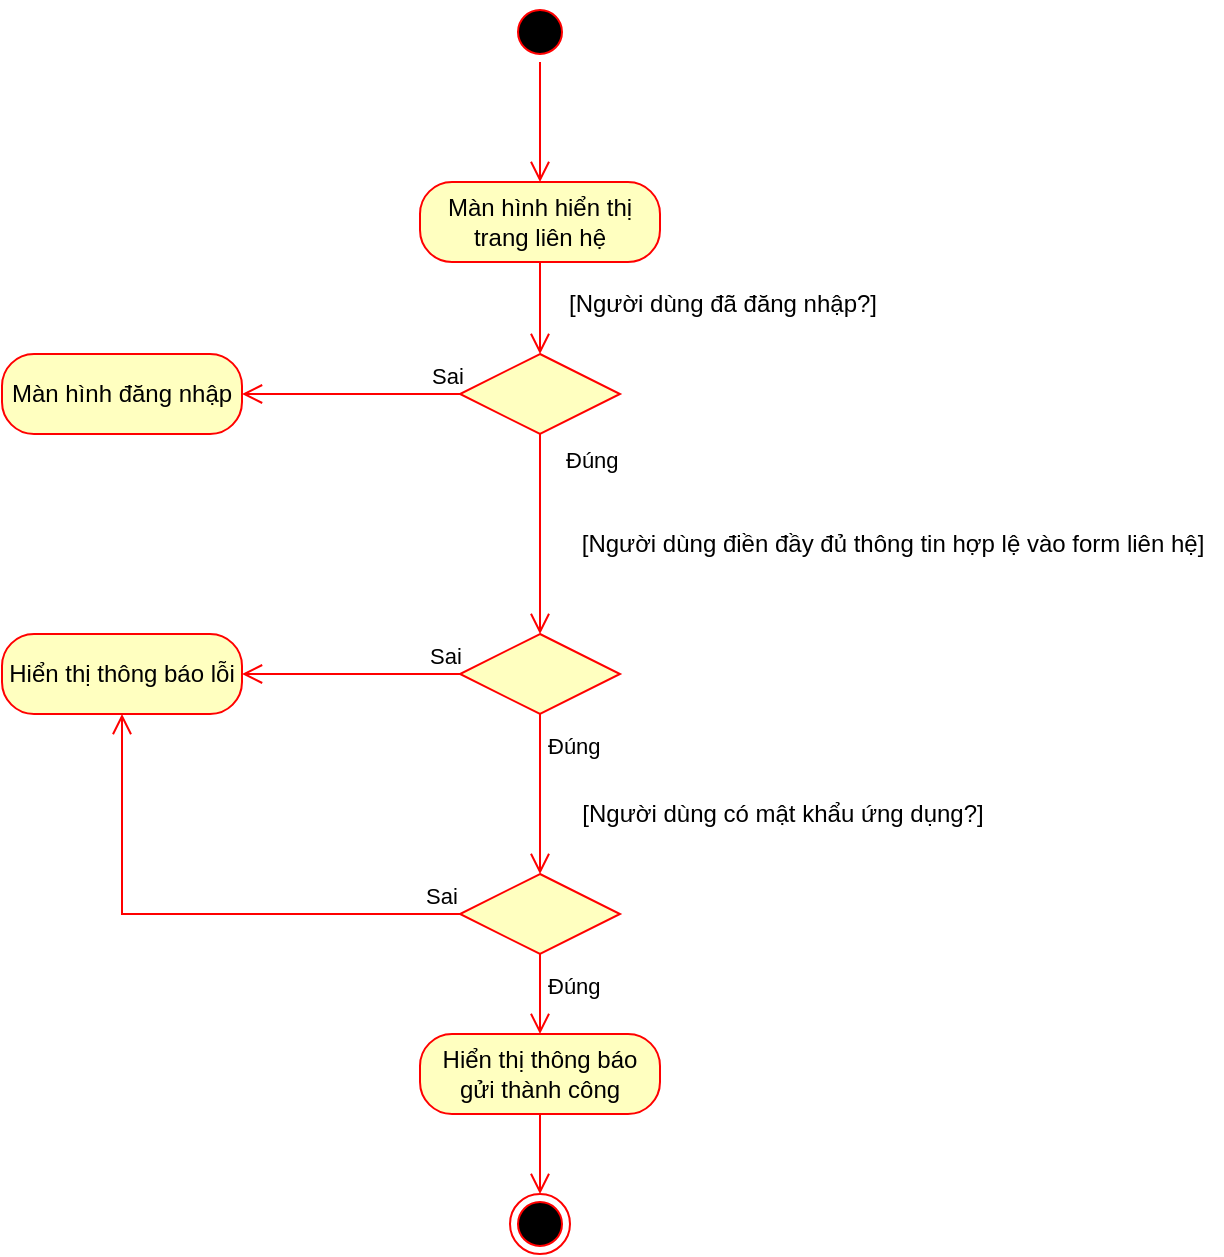 <mxfile version="22.1.2" type="device">
  <diagram name="Trang-1" id="_k-Chzy2qT7Ti57JTN79">
    <mxGraphModel dx="849" dy="995" grid="1" gridSize="10" guides="1" tooltips="1" connect="1" arrows="1" fold="1" page="1" pageScale="1" pageWidth="827" pageHeight="1169" math="0" shadow="0">
      <root>
        <mxCell id="0" />
        <mxCell id="1" parent="0" />
        <mxCell id="NBp4li4aagU_YhR3xmd5-1" value="" style="ellipse;html=1;shape=startState;fillColor=#000000;strokeColor=#ff0000;" parent="1" vertex="1">
          <mxGeometry x="363" y="271" width="30" height="30" as="geometry" />
        </mxCell>
        <mxCell id="NBp4li4aagU_YhR3xmd5-2" value="" style="edgeStyle=orthogonalEdgeStyle;html=1;verticalAlign=bottom;endArrow=open;endSize=8;strokeColor=#ff0000;rounded=0;entryX=0.5;entryY=0;entryDx=0;entryDy=0;" parent="1" source="NBp4li4aagU_YhR3xmd5-1" target="NBp4li4aagU_YhR3xmd5-7" edge="1">
          <mxGeometry relative="1" as="geometry">
            <mxPoint x="378" y="361" as="targetPoint" />
          </mxGeometry>
        </mxCell>
        <mxCell id="NBp4li4aagU_YhR3xmd5-7" value="Màn hình hiển thị trang liên hệ" style="rounded=1;whiteSpace=wrap;html=1;arcSize=40;fontColor=#000000;fillColor=#ffffc0;strokeColor=#ff0000;" parent="1" vertex="1">
          <mxGeometry x="318" y="361" width="120" height="40" as="geometry" />
        </mxCell>
        <mxCell id="NBp4li4aagU_YhR3xmd5-8" value="" style="edgeStyle=orthogonalEdgeStyle;html=1;verticalAlign=bottom;endArrow=open;endSize=8;strokeColor=#ff0000;rounded=0;entryX=0.5;entryY=0;entryDx=0;entryDy=0;" parent="1" source="NBp4li4aagU_YhR3xmd5-7" target="rPQ6iwXM4GGpc_3LtgXS-15" edge="1">
          <mxGeometry relative="1" as="geometry">
            <mxPoint x="378" y="467" as="targetPoint" />
          </mxGeometry>
        </mxCell>
        <mxCell id="LRtbAlsSm4fegoS5Vz1c-28" value="" style="ellipse;html=1;shape=endState;fillColor=#000000;strokeColor=#ff0000;" parent="1" vertex="1">
          <mxGeometry x="363" y="867" width="30" height="30" as="geometry" />
        </mxCell>
        <mxCell id="rPQ6iwXM4GGpc_3LtgXS-3" value="" style="rhombus;whiteSpace=wrap;html=1;fontColor=#000000;fillColor=#ffffc0;strokeColor=#ff0000;" vertex="1" parent="1">
          <mxGeometry x="338" y="587" width="80" height="40" as="geometry" />
        </mxCell>
        <mxCell id="rPQ6iwXM4GGpc_3LtgXS-4" value="Sai" style="edgeStyle=orthogonalEdgeStyle;html=1;align=left;verticalAlign=bottom;endArrow=open;endSize=8;strokeColor=#ff0000;rounded=0;entryX=1;entryY=0.5;entryDx=0;entryDy=0;" edge="1" source="rPQ6iwXM4GGpc_3LtgXS-3" parent="1" target="rPQ6iwXM4GGpc_3LtgXS-7">
          <mxGeometry x="-0.682" relative="1" as="geometry">
            <mxPoint x="219" y="607" as="targetPoint" />
            <mxPoint as="offset" />
          </mxGeometry>
        </mxCell>
        <mxCell id="rPQ6iwXM4GGpc_3LtgXS-5" value="Đúng" style="edgeStyle=orthogonalEdgeStyle;html=1;align=left;verticalAlign=top;endArrow=open;endSize=8;strokeColor=#ff0000;rounded=0;entryX=0.5;entryY=0;entryDx=0;entryDy=0;" edge="1" source="rPQ6iwXM4GGpc_3LtgXS-3" parent="1" target="rPQ6iwXM4GGpc_3LtgXS-23">
          <mxGeometry x="-0.925" y="2" relative="1" as="geometry">
            <mxPoint x="378" y="707" as="targetPoint" />
            <mxPoint as="offset" />
          </mxGeometry>
        </mxCell>
        <mxCell id="rPQ6iwXM4GGpc_3LtgXS-6" value="[Người dùng điền đầy đủ thông tin hợp lệ vào form liên hệ]" style="text;html=1;align=center;verticalAlign=middle;resizable=0;points=[];autosize=1;strokeColor=none;fillColor=none;" vertex="1" parent="1">
          <mxGeometry x="389" y="527" width="330" height="30" as="geometry" />
        </mxCell>
        <mxCell id="rPQ6iwXM4GGpc_3LtgXS-7" value="Hiển thị thông báo lỗi" style="rounded=1;whiteSpace=wrap;html=1;arcSize=40;fontColor=#000000;fillColor=#ffffc0;strokeColor=#ff0000;" vertex="1" parent="1">
          <mxGeometry x="109" y="587" width="120" height="40" as="geometry" />
        </mxCell>
        <mxCell id="rPQ6iwXM4GGpc_3LtgXS-15" value="" style="rhombus;whiteSpace=wrap;html=1;fontColor=#000000;fillColor=#ffffc0;strokeColor=#ff0000;" vertex="1" parent="1">
          <mxGeometry x="338" y="447" width="80" height="40" as="geometry" />
        </mxCell>
        <mxCell id="rPQ6iwXM4GGpc_3LtgXS-16" value="Sai" style="edgeStyle=orthogonalEdgeStyle;html=1;align=left;verticalAlign=bottom;endArrow=open;endSize=8;strokeColor=#ff0000;rounded=0;exitX=0;exitY=0.5;exitDx=0;exitDy=0;entryX=1;entryY=0.5;entryDx=0;entryDy=0;" edge="1" source="rPQ6iwXM4GGpc_3LtgXS-15" parent="1" target="rPQ6iwXM4GGpc_3LtgXS-20">
          <mxGeometry x="-0.707" relative="1" as="geometry">
            <mxPoint x="209" y="467" as="targetPoint" />
            <mxPoint x="529" y="357" as="sourcePoint" />
            <mxPoint as="offset" />
          </mxGeometry>
        </mxCell>
        <mxCell id="rPQ6iwXM4GGpc_3LtgXS-17" value="Đúng" style="edgeStyle=orthogonalEdgeStyle;html=1;align=left;verticalAlign=top;endArrow=open;endSize=8;strokeColor=#ff0000;rounded=0;exitX=0.5;exitY=1;exitDx=0;exitDy=0;entryX=0.5;entryY=0;entryDx=0;entryDy=0;" edge="1" source="rPQ6iwXM4GGpc_3LtgXS-15" parent="1" target="rPQ6iwXM4GGpc_3LtgXS-3">
          <mxGeometry x="-1" y="11" relative="1" as="geometry">
            <mxPoint x="198" y="417" as="targetPoint" />
            <mxPoint x="259" y="317" as="sourcePoint" />
            <mxPoint as="offset" />
          </mxGeometry>
        </mxCell>
        <mxCell id="rPQ6iwXM4GGpc_3LtgXS-18" value="[Người dùng đã đăng nhập?]" style="text;html=1;align=center;verticalAlign=middle;resizable=0;points=[];autosize=1;strokeColor=none;fillColor=none;" vertex="1" parent="1">
          <mxGeometry x="379" y="407" width="180" height="30" as="geometry" />
        </mxCell>
        <mxCell id="rPQ6iwXM4GGpc_3LtgXS-20" value="Màn hình đăng nhập" style="rounded=1;whiteSpace=wrap;html=1;arcSize=40;fontColor=#000000;fillColor=#ffffc0;strokeColor=#ff0000;" vertex="1" parent="1">
          <mxGeometry x="109" y="447" width="120" height="40" as="geometry" />
        </mxCell>
        <mxCell id="rPQ6iwXM4GGpc_3LtgXS-22" value="[Người dùng có mật khẩu ứng dụng?]" style="text;html=1;align=center;verticalAlign=middle;resizable=0;points=[];autosize=1;strokeColor=none;fillColor=none;" vertex="1" parent="1">
          <mxGeometry x="389" y="662" width="220" height="30" as="geometry" />
        </mxCell>
        <mxCell id="rPQ6iwXM4GGpc_3LtgXS-23" value="" style="rhombus;whiteSpace=wrap;html=1;fontColor=#000000;fillColor=#ffffc0;strokeColor=#ff0000;" vertex="1" parent="1">
          <mxGeometry x="338" y="707" width="80" height="40" as="geometry" />
        </mxCell>
        <mxCell id="rPQ6iwXM4GGpc_3LtgXS-24" value="Sai" style="edgeStyle=orthogonalEdgeStyle;html=1;align=left;verticalAlign=bottom;endArrow=open;endSize=8;strokeColor=#ff0000;rounded=0;entryX=0.5;entryY=1;entryDx=0;entryDy=0;" edge="1" source="rPQ6iwXM4GGpc_3LtgXS-23" parent="1" target="rPQ6iwXM4GGpc_3LtgXS-7">
          <mxGeometry x="-0.858" relative="1" as="geometry">
            <mxPoint x="149" y="727" as="targetPoint" />
            <mxPoint as="offset" />
          </mxGeometry>
        </mxCell>
        <mxCell id="rPQ6iwXM4GGpc_3LtgXS-26" value="Đúng" style="edgeStyle=orthogonalEdgeStyle;html=1;align=left;verticalAlign=top;endArrow=open;endSize=8;strokeColor=#ff0000;rounded=0;exitX=0.5;exitY=1;exitDx=0;exitDy=0;entryX=0.5;entryY=0;entryDx=0;entryDy=0;" edge="1" parent="1" source="rPQ6iwXM4GGpc_3LtgXS-23" target="rPQ6iwXM4GGpc_3LtgXS-27">
          <mxGeometry x="-0.85" y="2" relative="1" as="geometry">
            <mxPoint x="378" y="807" as="targetPoint" />
            <mxPoint x="388" y="637" as="sourcePoint" />
            <mxPoint as="offset" />
          </mxGeometry>
        </mxCell>
        <mxCell id="rPQ6iwXM4GGpc_3LtgXS-27" value="Hiển thị thông báo gửi thành công" style="rounded=1;whiteSpace=wrap;html=1;arcSize=40;fontColor=#000000;fillColor=#ffffc0;strokeColor=#ff0000;" vertex="1" parent="1">
          <mxGeometry x="318" y="787" width="120" height="40" as="geometry" />
        </mxCell>
        <mxCell id="rPQ6iwXM4GGpc_3LtgXS-28" value="" style="edgeStyle=orthogonalEdgeStyle;html=1;verticalAlign=bottom;endArrow=open;endSize=8;strokeColor=#ff0000;rounded=0;entryX=0.5;entryY=0;entryDx=0;entryDy=0;" edge="1" source="rPQ6iwXM4GGpc_3LtgXS-27" parent="1" target="LRtbAlsSm4fegoS5Vz1c-28">
          <mxGeometry relative="1" as="geometry">
            <mxPoint x="378" y="887" as="targetPoint" />
          </mxGeometry>
        </mxCell>
      </root>
    </mxGraphModel>
  </diagram>
</mxfile>
